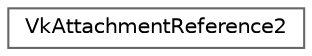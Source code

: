digraph "类继承关系图"
{
 // LATEX_PDF_SIZE
  bgcolor="transparent";
  edge [fontname=Helvetica,fontsize=10,labelfontname=Helvetica,labelfontsize=10];
  node [fontname=Helvetica,fontsize=10,shape=box,height=0.2,width=0.4];
  rankdir="LR";
  Node0 [id="Node000000",label="VkAttachmentReference2",height=0.2,width=0.4,color="grey40", fillcolor="white", style="filled",URL="$struct_vk_attachment_reference2.html",tooltip=" "];
}
